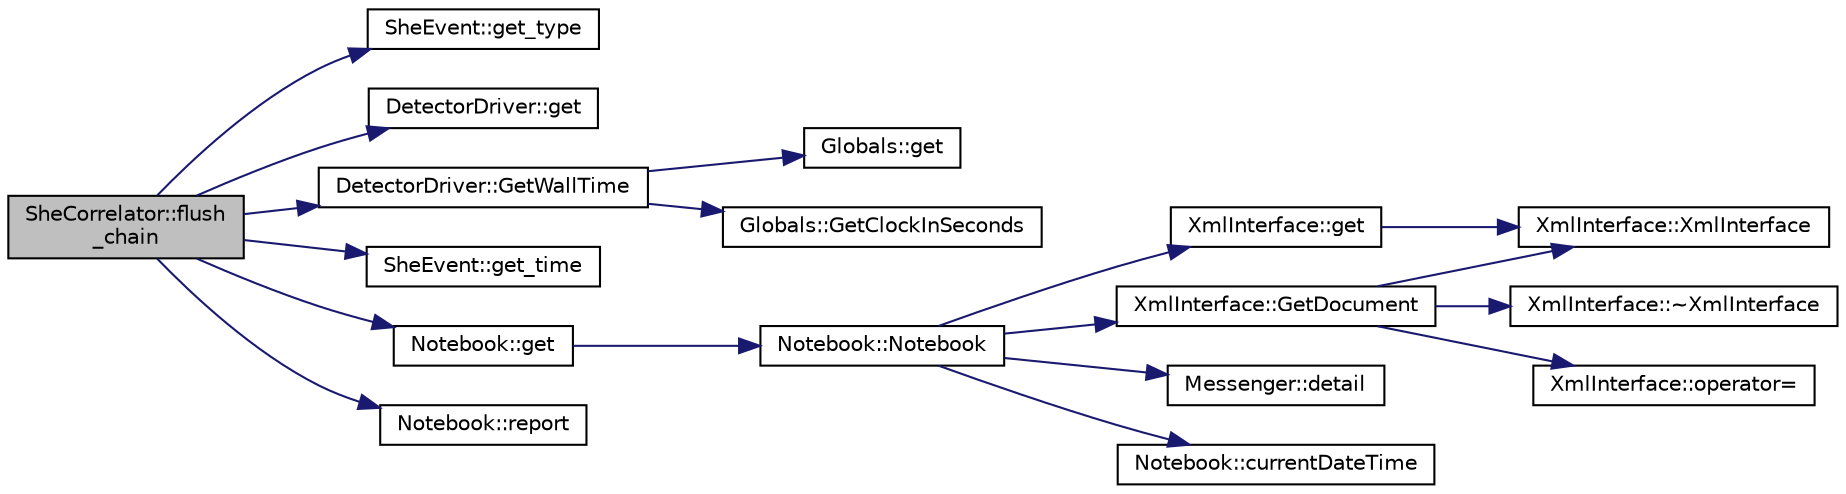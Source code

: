 digraph "SheCorrelator::flush_chain"
{
  edge [fontname="Helvetica",fontsize="10",labelfontname="Helvetica",labelfontsize="10"];
  node [fontname="Helvetica",fontsize="10",shape=record];
  rankdir="LR";
  Node1 [label="SheCorrelator::flush\l_chain",height=0.2,width=0.4,color="black", fillcolor="grey75", style="filled", fontcolor="black"];
  Node1 -> Node2 [color="midnightblue",fontsize="10",style="solid",fontname="Helvetica"];
  Node2 [label="SheEvent::get_type",height=0.2,width=0.4,color="black", fillcolor="white", style="filled",URL="$dc/d98/class_she_event.html#ad2309404ad371b2a0f50368f849f9a86"];
  Node1 -> Node3 [color="midnightblue",fontsize="10",style="solid",fontname="Helvetica"];
  Node3 [label="DetectorDriver::get",height=0.2,width=0.4,color="black", fillcolor="white", style="filled",URL="$de/d91/class_detector_driver.html#a374a759674faebb18f7a2b4fa06c7a70"];
  Node1 -> Node4 [color="midnightblue",fontsize="10",style="solid",fontname="Helvetica"];
  Node4 [label="DetectorDriver::GetWallTime",height=0.2,width=0.4,color="black", fillcolor="white", style="filled",URL="$de/d91/class_detector_driver.html#a7db08c317209259015b30a91c8f33241"];
  Node4 -> Node5 [color="midnightblue",fontsize="10",style="solid",fontname="Helvetica"];
  Node5 [label="Globals::get",height=0.2,width=0.4,color="black", fillcolor="white", style="filled",URL="$d3/daf/class_globals.html#ae66fa0173342202c96b13d71a6522512",tooltip="Instance is created upon first call. "];
  Node4 -> Node6 [color="midnightblue",fontsize="10",style="solid",fontname="Helvetica"];
  Node6 [label="Globals::GetClockInSeconds",height=0.2,width=0.4,color="black", fillcolor="white", style="filled",URL="$d3/daf/class_globals.html#a02ea3605db675e1c5504de0ff317d16b"];
  Node1 -> Node7 [color="midnightblue",fontsize="10",style="solid",fontname="Helvetica"];
  Node7 [label="SheEvent::get_time",height=0.2,width=0.4,color="black", fillcolor="white", style="filled",URL="$dc/d98/class_she_event.html#a53903fe888b9b07b9ca3685db0ac4b06"];
  Node1 -> Node8 [color="midnightblue",fontsize="10",style="solid",fontname="Helvetica"];
  Node8 [label="Notebook::get",height=0.2,width=0.4,color="black", fillcolor="white", style="filled",URL="$d0/d51/class_notebook.html#afed0d7a9c4df3ded88f0446972fb1b3b"];
  Node8 -> Node9 [color="midnightblue",fontsize="10",style="solid",fontname="Helvetica"];
  Node9 [label="Notebook::Notebook",height=0.2,width=0.4,color="black", fillcolor="white", style="filled",URL="$d0/d51/class_notebook.html#a1ca045e919168c2c40fe04962c7b6800",tooltip="Default constructor. "];
  Node9 -> Node10 [color="midnightblue",fontsize="10",style="solid",fontname="Helvetica"];
  Node10 [label="XmlInterface::get",height=0.2,width=0.4,color="black", fillcolor="white", style="filled",URL="$d1/df9/class_xml_interface.html#a5a437bc25ac0f9ecc65cdebf6c664ad0"];
  Node10 -> Node11 [color="midnightblue",fontsize="10",style="solid",fontname="Helvetica"];
  Node11 [label="XmlInterface::XmlInterface",height=0.2,width=0.4,color="black", fillcolor="white", style="filled",URL="$d1/df9/class_xml_interface.html#a9924d1a9f16987091b58c70ed13a5718"];
  Node9 -> Node12 [color="midnightblue",fontsize="10",style="solid",fontname="Helvetica"];
  Node12 [label="XmlInterface::GetDocument",height=0.2,width=0.4,color="black", fillcolor="white", style="filled",URL="$d1/df9/class_xml_interface.html#a3c935eddf6f5905cf461c1cef806e38a"];
  Node12 -> Node13 [color="midnightblue",fontsize="10",style="solid",fontname="Helvetica"];
  Node13 [label="XmlInterface::~XmlInterface",height=0.2,width=0.4,color="black", fillcolor="white", style="filled",URL="$d1/df9/class_xml_interface.html#a9326df5bd548bd9a40b62dee6a2e3025",tooltip="Default destructor that deletes the instance when its called. "];
  Node12 -> Node11 [color="midnightblue",fontsize="10",style="solid",fontname="Helvetica"];
  Node12 -> Node14 [color="midnightblue",fontsize="10",style="solid",fontname="Helvetica"];
  Node14 [label="XmlInterface::operator=",height=0.2,width=0.4,color="black", fillcolor="white", style="filled",URL="$d1/df9/class_xml_interface.html#ac853fae42b1b3446a00a0d37e50d670d",tooltip="copy constructor "];
  Node9 -> Node15 [color="midnightblue",fontsize="10",style="solid",fontname="Helvetica"];
  Node15 [label="Messenger::detail",height=0.2,width=0.4,color="black", fillcolor="white", style="filled",URL="$d6/dc9/class_messenger.html#a24d0db0aece5830b3de62310f5753be8"];
  Node9 -> Node16 [color="midnightblue",fontsize="10",style="solid",fontname="Helvetica"];
  Node16 [label="Notebook::currentDateTime",height=0.2,width=0.4,color="black", fillcolor="white", style="filled",URL="$d0/d51/class_notebook.html#ab2073f499cef13062a385180fe0085bf"];
  Node1 -> Node17 [color="midnightblue",fontsize="10",style="solid",fontname="Helvetica"];
  Node17 [label="Notebook::report",height=0.2,width=0.4,color="black", fillcolor="white", style="filled",URL="$d0/d51/class_notebook.html#ae6971368b9d875ba457cd9f82a4c4bd1"];
}
